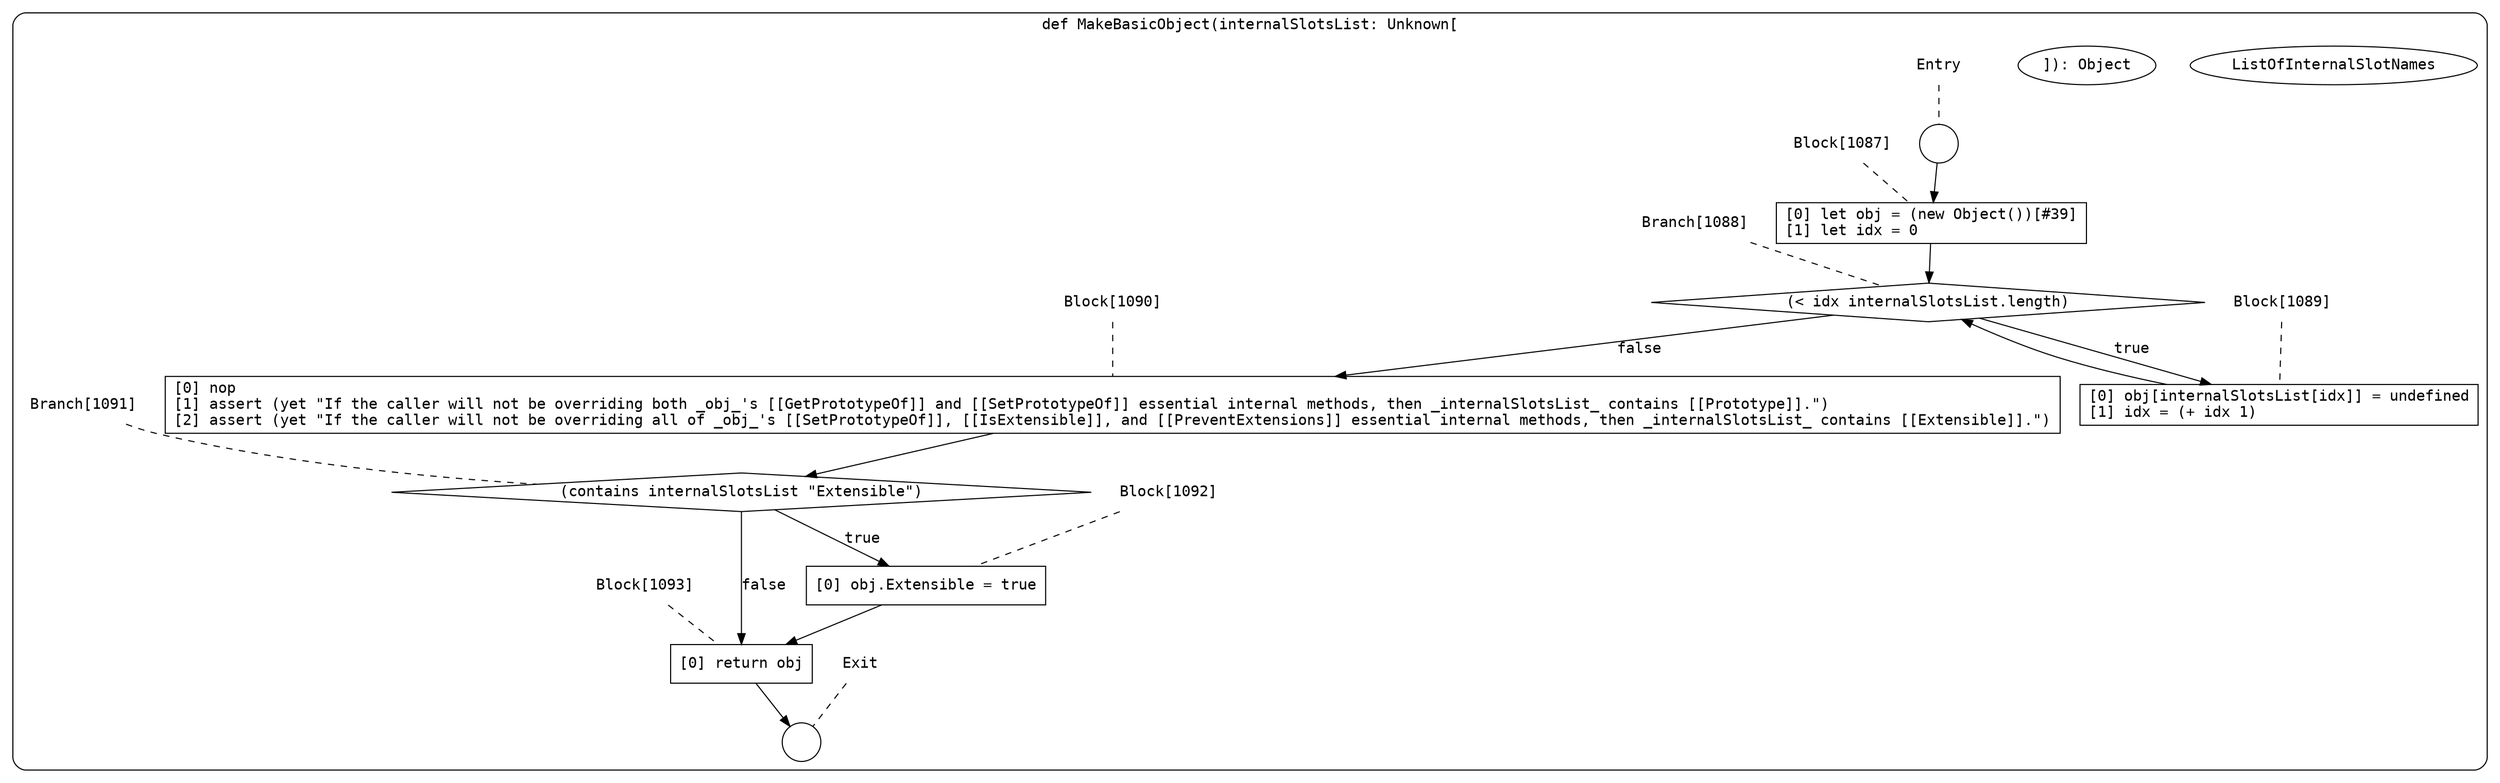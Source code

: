 digraph {
  graph [fontname = "Consolas"]
  node [fontname = "Consolas"]
  edge [fontname = "Consolas"]
  subgraph cluster129 {
    label = "def MakeBasicObject(internalSlotsList: Unknown["ListOfInternalSlotNames"]): Object"
    style = rounded
    cluster129_entry_name [shape=none, label=<<font color="black">Entry</font>>]
    cluster129_entry_name -> cluster129_entry [arrowhead=none, color="black", style=dashed]
    cluster129_entry [shape=circle label=" " color="black" fillcolor="white" style=filled]
    cluster129_entry -> node1087 [color="black"]
    cluster129_exit_name [shape=none, label=<<font color="black">Exit</font>>]
    cluster129_exit_name -> cluster129_exit [arrowhead=none, color="black", style=dashed]
    cluster129_exit [shape=circle label=" " color="black" fillcolor="white" style=filled]
    node1087_name [shape=none, label=<<font color="black">Block[1087]</font>>]
    node1087_name -> node1087 [arrowhead=none, color="black", style=dashed]
    node1087 [shape=box, label=<<font color="black">[0] let obj = (new Object())[#39]<BR ALIGN="LEFT"/>[1] let idx = 0<BR ALIGN="LEFT"/></font>> color="black" fillcolor="white", style=filled]
    node1087 -> node1088 [color="black"]
    node1088_name [shape=none, label=<<font color="black">Branch[1088]</font>>]
    node1088_name -> node1088 [arrowhead=none, color="black", style=dashed]
    node1088 [shape=diamond, label=<<font color="black">(&lt; idx internalSlotsList.length)</font>> color="black" fillcolor="white", style=filled]
    node1088 -> node1089 [label=<<font color="black">true</font>> color="black"]
    node1088 -> node1090 [label=<<font color="black">false</font>> color="black"]
    node1089_name [shape=none, label=<<font color="black">Block[1089]</font>>]
    node1089_name -> node1089 [arrowhead=none, color="black", style=dashed]
    node1089 [shape=box, label=<<font color="black">[0] obj[internalSlotsList[idx]] = undefined<BR ALIGN="LEFT"/>[1] idx = (+ idx 1)<BR ALIGN="LEFT"/></font>> color="black" fillcolor="white", style=filled]
    node1089 -> node1088 [color="black"]
    node1090_name [shape=none, label=<<font color="black">Block[1090]</font>>]
    node1090_name -> node1090 [arrowhead=none, color="black", style=dashed]
    node1090 [shape=box, label=<<font color="black">[0] nop<BR ALIGN="LEFT"/>[1] assert (yet &quot;If the caller will not be overriding both _obj_'s [[GetPrototypeOf]] and [[SetPrototypeOf]] essential internal methods, then _internalSlotsList_ contains [[Prototype]].&quot;)<BR ALIGN="LEFT"/>[2] assert (yet &quot;If the caller will not be overriding all of _obj_'s [[SetPrototypeOf]], [[IsExtensible]], and [[PreventExtensions]] essential internal methods, then _internalSlotsList_ contains [[Extensible]].&quot;)<BR ALIGN="LEFT"/></font>> color="black" fillcolor="white", style=filled]
    node1090 -> node1091 [color="black"]
    node1091_name [shape=none, label=<<font color="black">Branch[1091]</font>>]
    node1091_name -> node1091 [arrowhead=none, color="black", style=dashed]
    node1091 [shape=diamond, label=<<font color="black">(contains internalSlotsList &quot;Extensible&quot;)</font>> color="black" fillcolor="white", style=filled]
    node1091 -> node1092 [label=<<font color="black">true</font>> color="black"]
    node1091 -> node1093 [label=<<font color="black">false</font>> color="black"]
    node1092_name [shape=none, label=<<font color="black">Block[1092]</font>>]
    node1092_name -> node1092 [arrowhead=none, color="black", style=dashed]
    node1092 [shape=box, label=<<font color="black">[0] obj.Extensible = true<BR ALIGN="LEFT"/></font>> color="black" fillcolor="white", style=filled]
    node1092 -> node1093 [color="black"]
    node1093_name [shape=none, label=<<font color="black">Block[1093]</font>>]
    node1093_name -> node1093 [arrowhead=none, color="black", style=dashed]
    node1093 [shape=box, label=<<font color="black">[0] return obj<BR ALIGN="LEFT"/></font>> color="black" fillcolor="white", style=filled]
    node1093 -> cluster129_exit [color="black"]
  }
}
